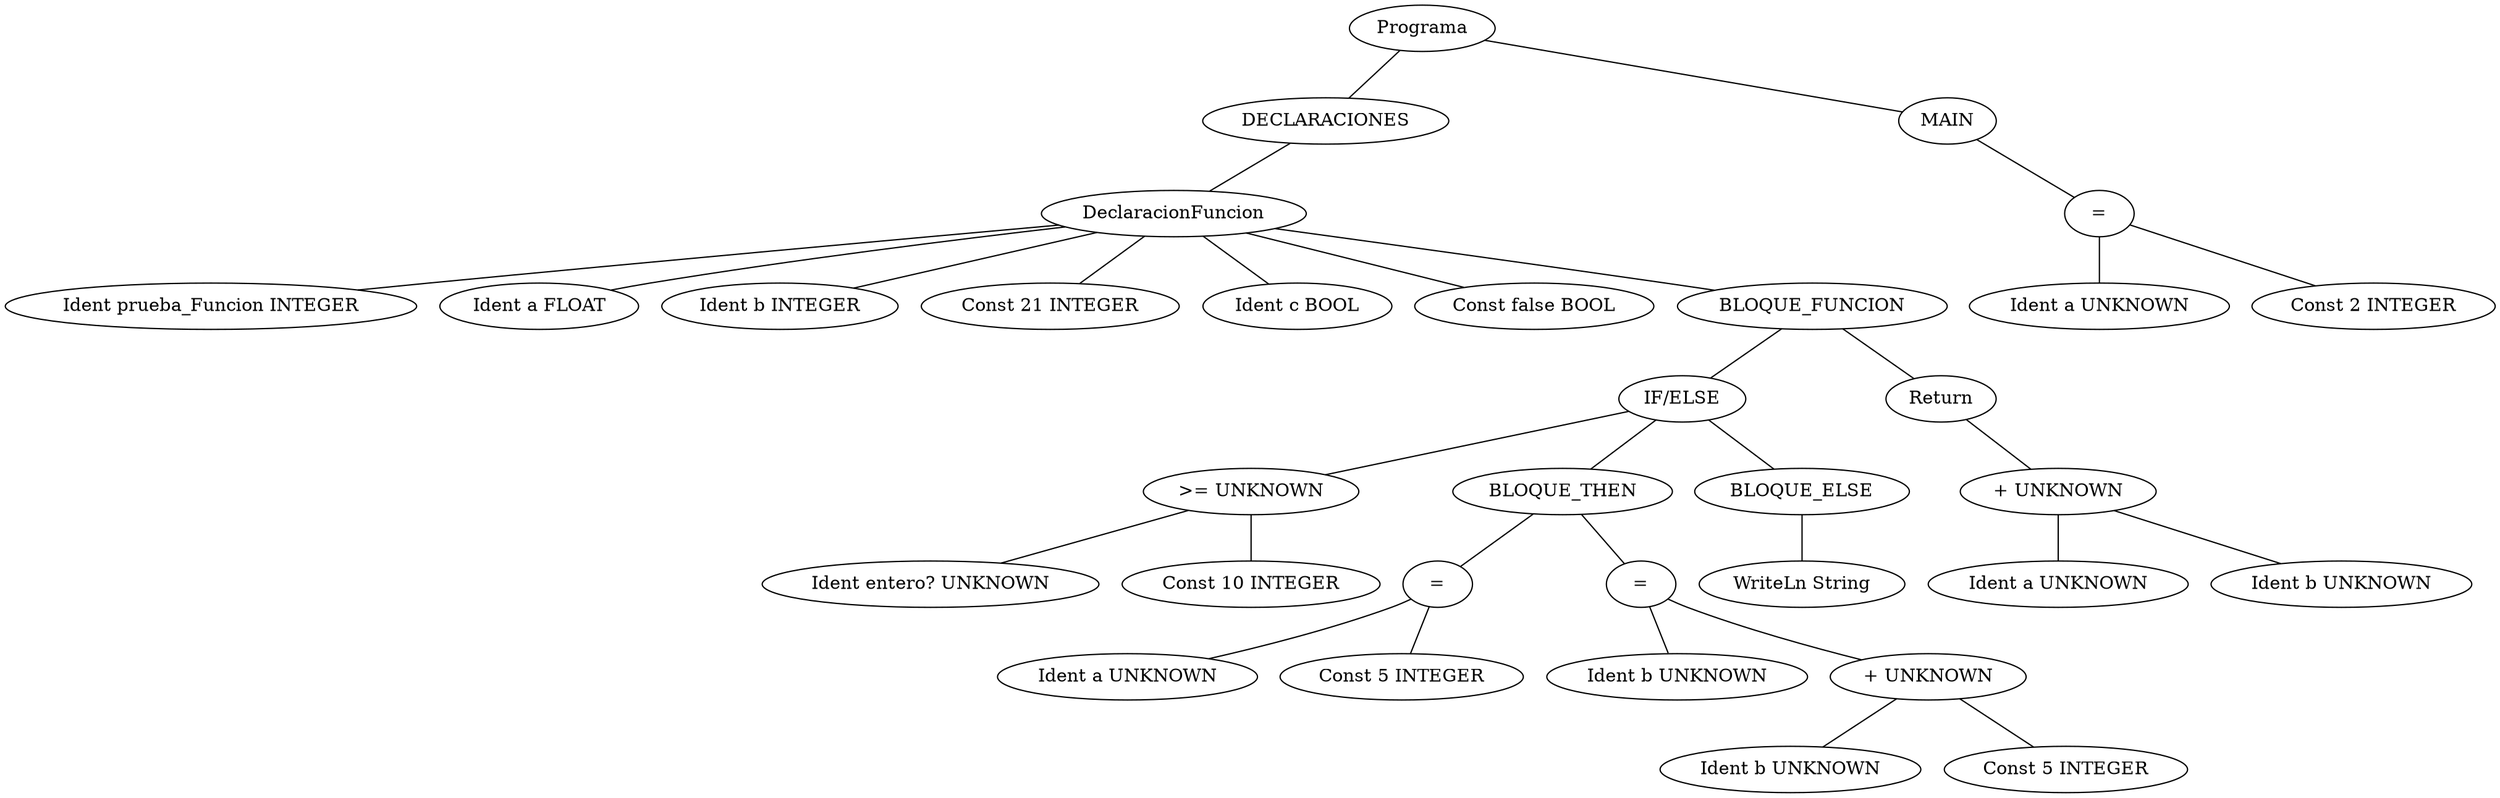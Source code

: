 graph G {1 [label="Programa"]
2 [label="DECLARACIONES"]
1 -- 2
3 [label="DeclaracionFuncion"]
2 -- 3
4 [label="Ident prueba_Funcion INTEGER"]
3 -- 4
25 [label="Ident a FLOAT"]
3 -- 25
26 [label="Ident b INTEGER"]
3 -- 26
27 [label="Const 21 INTEGER"]
3 -- 27
28 [label="Ident c BOOL"]
3 -- 28
29 [label="Const false BOOL"]
3 -- 29
5 [label="BLOQUE_FUNCION"]
3 -- 5
6 [label="IF/ELSE"]
5 -- 6
7 [label=">= UNKNOWN"]
6 -- 7
8 [label="Ident entero? UNKNOWN"]
7 -- 8
9 [label="Const 10 INTEGER"]
7 -- 9
10 [label="BLOQUE_THEN"]
6 -- 10
11 [label="="]
10 -- 11
12 [label="Ident a UNKNOWN"]
11 -- 12
13 [label="Const 5 INTEGER"]
11 -- 13
14 [label="="]
10 -- 14
15 [label="Ident b UNKNOWN"]
14 -- 15
16 [label="+ UNKNOWN"]
14 -- 16
17 [label="Ident b UNKNOWN"]
16 -- 17
18 [label="Const 5 INTEGER"]
16 -- 18
19 [label="BLOQUE_ELSE"]
6 -- 19
20 [label="WriteLn String"]
19 -- 20
21 [label="Return"]
5 -- 21
22 [label="+ UNKNOWN"]
21 -- 22
23 [label="Ident a UNKNOWN"]
22 -- 23
24 [label="Ident b UNKNOWN"]
22 -- 24
30 [label="MAIN"]
1 -- 30
31 [label="="]
30 -- 31
32 [label="Ident a UNKNOWN"]
31 -- 32
33 [label="Const 2 INTEGER"]
31 -- 33
}

